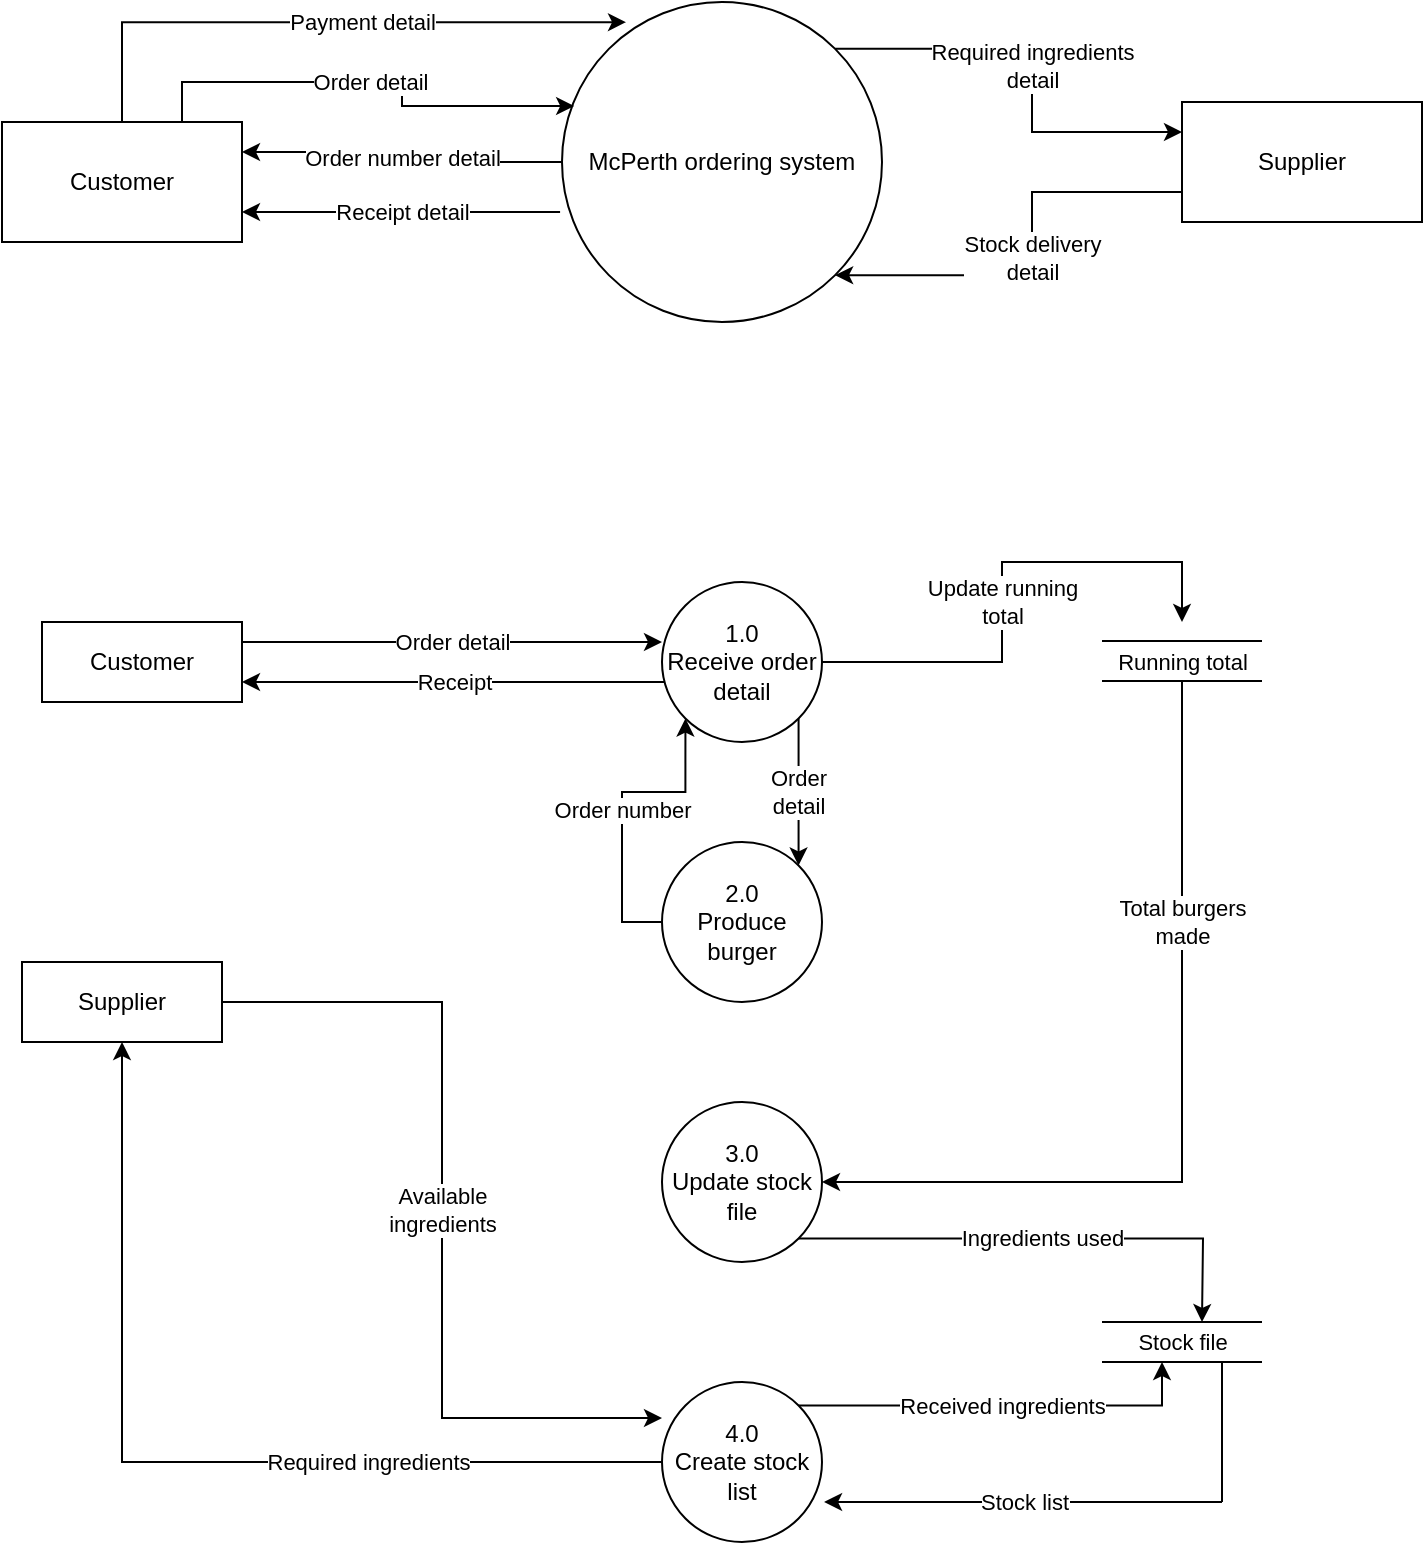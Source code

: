 <mxfile version="14.4.3" type="github">
  <diagram id="e3y8-2CaiE9CcOBF3IzC" name="Page-1">
    <mxGraphModel dx="1662" dy="794" grid="1" gridSize="10" guides="1" tooltips="1" connect="1" arrows="1" fold="1" page="1" pageScale="1" pageWidth="1200" pageHeight="1920" math="0" shadow="0">
      <root>
        <mxCell id="0" />
        <mxCell id="1" parent="0" />
        <mxCell id="aU3Mkawmgp89ImR38Pph-7" value="Required ingredients &lt;br&gt;detail" style="edgeStyle=orthogonalEdgeStyle;rounded=0;orthogonalLoop=1;jettySize=auto;html=1;exitX=1;exitY=0;exitDx=0;exitDy=0;entryX=0;entryY=0.25;entryDx=0;entryDy=0;" edge="1" parent="1" source="aU3Mkawmgp89ImR38Pph-1" target="aU3Mkawmgp89ImR38Pph-3">
          <mxGeometry relative="1" as="geometry" />
        </mxCell>
        <mxCell id="aU3Mkawmgp89ImR38Pph-1" value="McPerth ordering system" style="ellipse;whiteSpace=wrap;html=1;" vertex="1" parent="1">
          <mxGeometry x="560" y="90" width="160" height="160" as="geometry" />
        </mxCell>
        <mxCell id="aU3Mkawmgp89ImR38Pph-4" value="Order detail" style="edgeStyle=orthogonalEdgeStyle;rounded=0;orthogonalLoop=1;jettySize=auto;html=1;exitX=0.75;exitY=0;exitDx=0;exitDy=0;entryX=0.038;entryY=0.325;entryDx=0;entryDy=0;entryPerimeter=0;" edge="1" parent="1" source="aU3Mkawmgp89ImR38Pph-2" target="aU3Mkawmgp89ImR38Pph-1">
          <mxGeometry relative="1" as="geometry" />
        </mxCell>
        <mxCell id="aU3Mkawmgp89ImR38Pph-8" value="Payment detail" style="edgeStyle=orthogonalEdgeStyle;rounded=0;orthogonalLoop=1;jettySize=auto;html=1;exitX=0.5;exitY=0;exitDx=0;exitDy=0;entryX=0.2;entryY=0.063;entryDx=0;entryDy=0;entryPerimeter=0;" edge="1" parent="1" source="aU3Mkawmgp89ImR38Pph-2" target="aU3Mkawmgp89ImR38Pph-1">
          <mxGeometry x="0.126" relative="1" as="geometry">
            <mxPoint as="offset" />
          </mxGeometry>
        </mxCell>
        <mxCell id="aU3Mkawmgp89ImR38Pph-11" value="Order number&amp;nbsp;detail" style="edgeStyle=orthogonalEdgeStyle;rounded=0;orthogonalLoop=1;jettySize=auto;html=1;exitX=0;exitY=0.5;exitDx=0;exitDy=0;entryX=1;entryY=0.25;entryDx=0;entryDy=0;" edge="1" parent="1" source="aU3Mkawmgp89ImR38Pph-1" target="aU3Mkawmgp89ImR38Pph-2">
          <mxGeometry relative="1" as="geometry" />
        </mxCell>
        <mxCell id="aU3Mkawmgp89ImR38Pph-13" value="Receipt detail" style="edgeStyle=orthogonalEdgeStyle;rounded=0;orthogonalLoop=1;jettySize=auto;html=1;exitX=-0.006;exitY=0.656;exitDx=0;exitDy=0;entryX=1;entryY=0.75;entryDx=0;entryDy=0;exitPerimeter=0;" edge="1" parent="1" source="aU3Mkawmgp89ImR38Pph-1" target="aU3Mkawmgp89ImR38Pph-2">
          <mxGeometry relative="1" as="geometry" />
        </mxCell>
        <mxCell id="aU3Mkawmgp89ImR38Pph-2" value="Customer" style="rounded=0;whiteSpace=wrap;html=1;" vertex="1" parent="1">
          <mxGeometry x="280" y="150" width="120" height="60" as="geometry" />
        </mxCell>
        <mxCell id="aU3Mkawmgp89ImR38Pph-5" value="Stock delivery &lt;br&gt;detail" style="edgeStyle=orthogonalEdgeStyle;rounded=0;orthogonalLoop=1;jettySize=auto;html=1;exitX=0;exitY=0.75;exitDx=0;exitDy=0;entryX=1;entryY=1;entryDx=0;entryDy=0;" edge="1" parent="1" source="aU3Mkawmgp89ImR38Pph-3" target="aU3Mkawmgp89ImR38Pph-1">
          <mxGeometry relative="1" as="geometry" />
        </mxCell>
        <mxCell id="aU3Mkawmgp89ImR38Pph-3" value="Supplier" style="rounded=0;whiteSpace=wrap;html=1;" vertex="1" parent="1">
          <mxGeometry x="870" y="140" width="120" height="60" as="geometry" />
        </mxCell>
        <mxCell id="aU3Mkawmgp89ImR38Pph-21" value="Update running &lt;br&gt;total" style="edgeStyle=orthogonalEdgeStyle;rounded=0;orthogonalLoop=1;jettySize=auto;html=1;exitX=1;exitY=0.5;exitDx=0;exitDy=0;" edge="1" parent="1" source="aU3Mkawmgp89ImR38Pph-14">
          <mxGeometry x="-0.077" relative="1" as="geometry">
            <mxPoint x="870" y="400" as="targetPoint" />
            <Array as="points">
              <mxPoint x="780" y="420" />
              <mxPoint x="780" y="370" />
              <mxPoint x="870" y="370" />
            </Array>
            <mxPoint as="offset" />
          </mxGeometry>
        </mxCell>
        <mxCell id="aU3Mkawmgp89ImR38Pph-27" value="Order &lt;br&gt;detail" style="edgeStyle=orthogonalEdgeStyle;rounded=0;orthogonalLoop=1;jettySize=auto;html=1;exitX=1;exitY=1;exitDx=0;exitDy=0;entryX=1;entryY=0;entryDx=0;entryDy=0;" edge="1" parent="1" source="aU3Mkawmgp89ImR38Pph-14" target="aU3Mkawmgp89ImR38Pph-22">
          <mxGeometry relative="1" as="geometry" />
        </mxCell>
        <mxCell id="aU3Mkawmgp89ImR38Pph-14" value="1.0&lt;br&gt;Receive order detail" style="ellipse;whiteSpace=wrap;html=1;" vertex="1" parent="1">
          <mxGeometry x="610" y="380" width="80" height="80" as="geometry" />
        </mxCell>
        <mxCell id="aU3Mkawmgp89ImR38Pph-17" value="Order detail" style="edgeStyle=orthogonalEdgeStyle;rounded=0;orthogonalLoop=1;jettySize=auto;html=1;exitX=1;exitY=0.25;exitDx=0;exitDy=0;entryX=0;entryY=0.375;entryDx=0;entryDy=0;entryPerimeter=0;" edge="1" parent="1" source="aU3Mkawmgp89ImR38Pph-15" target="aU3Mkawmgp89ImR38Pph-14">
          <mxGeometry relative="1" as="geometry" />
        </mxCell>
        <mxCell id="aU3Mkawmgp89ImR38Pph-26" value="Receipt" style="edgeStyle=orthogonalEdgeStyle;rounded=0;orthogonalLoop=1;jettySize=auto;html=1;exitX=0.013;exitY=0.625;exitDx=0;exitDy=0;entryX=1;entryY=0.75;entryDx=0;entryDy=0;exitPerimeter=0;" edge="1" parent="1" source="aU3Mkawmgp89ImR38Pph-14" target="aU3Mkawmgp89ImR38Pph-15">
          <mxGeometry relative="1" as="geometry" />
        </mxCell>
        <mxCell id="aU3Mkawmgp89ImR38Pph-15" value="Customer" style="rounded=0;whiteSpace=wrap;html=1;" vertex="1" parent="1">
          <mxGeometry x="300" y="400" width="100" height="40" as="geometry" />
        </mxCell>
        <mxCell id="aU3Mkawmgp89ImR38Pph-37" value="Available &lt;br&gt;ingredients" style="edgeStyle=orthogonalEdgeStyle;rounded=0;orthogonalLoop=1;jettySize=auto;html=1;exitX=1;exitY=0.5;exitDx=0;exitDy=0;entryX=0;entryY=0.225;entryDx=0;entryDy=0;entryPerimeter=0;" edge="1" parent="1" source="aU3Mkawmgp89ImR38Pph-16" target="aU3Mkawmgp89ImR38Pph-24">
          <mxGeometry relative="1" as="geometry" />
        </mxCell>
        <mxCell id="aU3Mkawmgp89ImR38Pph-16" value="Supplier" style="rounded=0;whiteSpace=wrap;html=1;" vertex="1" parent="1">
          <mxGeometry x="290" y="570" width="100" height="40" as="geometry" />
        </mxCell>
        <mxCell id="aU3Mkawmgp89ImR38Pph-18" value="" style="endArrow=none;html=1;" edge="1" parent="1">
          <mxGeometry width="50" height="50" relative="1" as="geometry">
            <mxPoint x="830" y="409.5" as="sourcePoint" />
            <mxPoint x="910" y="409.5" as="targetPoint" />
          </mxGeometry>
        </mxCell>
        <mxCell id="aU3Mkawmgp89ImR38Pph-20" value="Running total" style="edgeLabel;html=1;align=center;verticalAlign=middle;resizable=0;points=[];" vertex="1" connectable="0" parent="aU3Mkawmgp89ImR38Pph-18">
          <mxGeometry x="-0.5" y="-10" relative="1" as="geometry">
            <mxPoint x="20" as="offset" />
          </mxGeometry>
        </mxCell>
        <mxCell id="aU3Mkawmgp89ImR38Pph-19" value="" style="endArrow=none;html=1;" edge="1" parent="1">
          <mxGeometry width="50" height="50" relative="1" as="geometry">
            <mxPoint x="830" y="429.5" as="sourcePoint" />
            <mxPoint x="910" y="429.5" as="targetPoint" />
          </mxGeometry>
        </mxCell>
        <mxCell id="aU3Mkawmgp89ImR38Pph-25" value="Order number" style="edgeStyle=orthogonalEdgeStyle;rounded=0;orthogonalLoop=1;jettySize=auto;html=1;exitX=0;exitY=0.5;exitDx=0;exitDy=0;entryX=0;entryY=1;entryDx=0;entryDy=0;" edge="1" parent="1" source="aU3Mkawmgp89ImR38Pph-22" target="aU3Mkawmgp89ImR38Pph-14">
          <mxGeometry relative="1" as="geometry" />
        </mxCell>
        <mxCell id="aU3Mkawmgp89ImR38Pph-22" value="2.0&lt;br&gt;Produce burger" style="ellipse;whiteSpace=wrap;html=1;" vertex="1" parent="1">
          <mxGeometry x="610" y="510" width="80" height="80" as="geometry" />
        </mxCell>
        <mxCell id="aU3Mkawmgp89ImR38Pph-28" value="Total burgers &lt;br&gt;made" style="edgeStyle=orthogonalEdgeStyle;rounded=0;orthogonalLoop=1;jettySize=auto;html=1;exitX=1;exitY=0.5;exitDx=0;exitDy=0;entryX=1;entryY=0.5;entryDx=0;entryDy=0;" edge="1" parent="1" target="aU3Mkawmgp89ImR38Pph-23">
          <mxGeometry x="-0.442" relative="1" as="geometry">
            <mxPoint x="870" y="430" as="sourcePoint" />
            <Array as="points">
              <mxPoint x="870" y="680" />
            </Array>
            <mxPoint as="offset" />
          </mxGeometry>
        </mxCell>
        <mxCell id="aU3Mkawmgp89ImR38Pph-34" value="Ingredients used" style="edgeStyle=orthogonalEdgeStyle;rounded=0;orthogonalLoop=1;jettySize=auto;html=1;exitX=1;exitY=1;exitDx=0;exitDy=0;" edge="1" parent="1" source="aU3Mkawmgp89ImR38Pph-23">
          <mxGeometry relative="1" as="geometry">
            <mxPoint x="880" y="750" as="targetPoint" />
          </mxGeometry>
        </mxCell>
        <mxCell id="aU3Mkawmgp89ImR38Pph-23" value="3.0&lt;br&gt;Update stock file" style="ellipse;whiteSpace=wrap;html=1;" vertex="1" parent="1">
          <mxGeometry x="610" y="640" width="80" height="80" as="geometry" />
        </mxCell>
        <mxCell id="aU3Mkawmgp89ImR38Pph-36" value="Required ingredients" style="edgeStyle=orthogonalEdgeStyle;rounded=0;orthogonalLoop=1;jettySize=auto;html=1;exitX=0;exitY=0.5;exitDx=0;exitDy=0;entryX=0.5;entryY=1;entryDx=0;entryDy=0;" edge="1" parent="1" source="aU3Mkawmgp89ImR38Pph-24" target="aU3Mkawmgp89ImR38Pph-16">
          <mxGeometry x="-0.388" relative="1" as="geometry">
            <mxPoint as="offset" />
          </mxGeometry>
        </mxCell>
        <mxCell id="aU3Mkawmgp89ImR38Pph-38" value="Received ingredients" style="edgeStyle=orthogonalEdgeStyle;rounded=0;orthogonalLoop=1;jettySize=auto;html=1;exitX=1;exitY=0;exitDx=0;exitDy=0;" edge="1" parent="1" source="aU3Mkawmgp89ImR38Pph-24">
          <mxGeometry relative="1" as="geometry">
            <mxPoint x="860" y="770" as="targetPoint" />
            <Array as="points">
              <mxPoint x="860" y="792" />
            </Array>
          </mxGeometry>
        </mxCell>
        <mxCell id="aU3Mkawmgp89ImR38Pph-24" value="4.0&lt;br&gt;Create stock list" style="ellipse;whiteSpace=wrap;html=1;" vertex="1" parent="1">
          <mxGeometry x="610" y="780" width="80" height="80" as="geometry" />
        </mxCell>
        <mxCell id="aU3Mkawmgp89ImR38Pph-29" value="" style="endArrow=none;html=1;" edge="1" parent="1">
          <mxGeometry width="50" height="50" relative="1" as="geometry">
            <mxPoint x="830" y="750" as="sourcePoint" />
            <mxPoint x="910" y="750" as="targetPoint" />
          </mxGeometry>
        </mxCell>
        <mxCell id="aU3Mkawmgp89ImR38Pph-30" value="Stock file" style="edgeLabel;html=1;align=center;verticalAlign=middle;resizable=0;points=[];" vertex="1" connectable="0" parent="aU3Mkawmgp89ImR38Pph-29">
          <mxGeometry x="-0.5" y="-10" relative="1" as="geometry">
            <mxPoint x="20" as="offset" />
          </mxGeometry>
        </mxCell>
        <mxCell id="aU3Mkawmgp89ImR38Pph-31" value="" style="endArrow=none;html=1;" edge="1" parent="1">
          <mxGeometry width="50" height="50" relative="1" as="geometry">
            <mxPoint x="830" y="770" as="sourcePoint" />
            <mxPoint x="910" y="770" as="targetPoint" />
          </mxGeometry>
        </mxCell>
        <mxCell id="aU3Mkawmgp89ImR38Pph-41" value="" style="endArrow=none;html=1;" edge="1" parent="1">
          <mxGeometry width="50" height="50" relative="1" as="geometry">
            <mxPoint x="890" y="840" as="sourcePoint" />
            <mxPoint x="890" y="770" as="targetPoint" />
          </mxGeometry>
        </mxCell>
        <mxCell id="aU3Mkawmgp89ImR38Pph-43" value="Stock list" style="endArrow=classic;html=1;entryX=1.013;entryY=0.75;entryDx=0;entryDy=0;entryPerimeter=0;" edge="1" parent="1" target="aU3Mkawmgp89ImR38Pph-24">
          <mxGeometry width="50" height="50" relative="1" as="geometry">
            <mxPoint x="890" y="840" as="sourcePoint" />
            <mxPoint x="820" y="870" as="targetPoint" />
          </mxGeometry>
        </mxCell>
      </root>
    </mxGraphModel>
  </diagram>
</mxfile>
